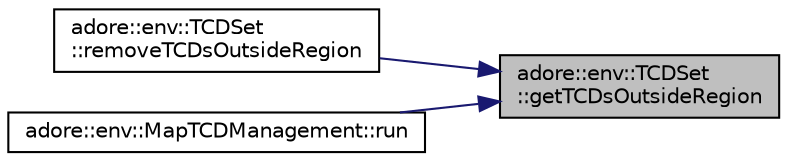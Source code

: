 digraph "adore::env::TCDSet::getTCDsOutsideRegion"
{
 // LATEX_PDF_SIZE
  edge [fontname="Helvetica",fontsize="10",labelfontname="Helvetica",labelfontsize="10"];
  node [fontname="Helvetica",fontsize="10",shape=record];
  rankdir="RL";
  Node1 [label="adore::env::TCDSet\l::getTCDsOutsideRegion",height=0.2,width=0.4,color="black", fillcolor="grey75", style="filled", fontcolor="black",tooltip=" "];
  Node1 -> Node2 [dir="back",color="midnightblue",fontsize="10",style="solid",fontname="Helvetica"];
  Node2 [label="adore::env::TCDSet\l::removeTCDsOutsideRegion",height=0.2,width=0.4,color="black", fillcolor="white", style="filled",URL="$classadore_1_1env_1_1TCDSet.html#a88e3551747c2f0047d060a10940197df",tooltip=" "];
  Node1 -> Node3 [dir="back",color="midnightblue",fontsize="10",style="solid",fontname="Helvetica"];
  Node3 [label="adore::env::MapTCDManagement::run",height=0.2,width=0.4,color="black", fillcolor="white", style="filled",URL="$classadore_1_1env_1_1MapTCDManagement.html#a03f4aa38338327aa349ba4d27648046b",tooltip="get new/outdated traffic control devices / traffic lights based on last object state and current vehi..."];
}
